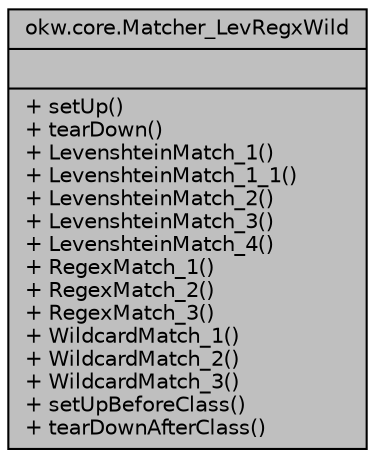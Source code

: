 digraph "okw.core.Matcher_LevRegxWild"
{
 // INTERACTIVE_SVG=YES
 // LATEX_PDF_SIZE
  edge [fontname="Helvetica",fontsize="10",labelfontname="Helvetica",labelfontsize="10"];
  node [fontname="Helvetica",fontsize="10",shape=record];
  Node1 [label="{okw.core.Matcher_LevRegxWild\n||+ setUp()\l+ tearDown()\l+ LevenshteinMatch_1()\l+ LevenshteinMatch_1_1()\l+ LevenshteinMatch_2()\l+ LevenshteinMatch_3()\l+ LevenshteinMatch_4()\l+ RegexMatch_1()\l+ RegexMatch_2()\l+ RegexMatch_3()\l+ WildcardMatch_1()\l+ WildcardMatch_2()\l+ WildcardMatch_3()\l+ setUpBeforeClass()\l+ tearDownAfterClass()\l}",height=0.2,width=0.4,color="black", fillcolor="grey75", style="filled", fontcolor="black",tooltip=" "];
}
